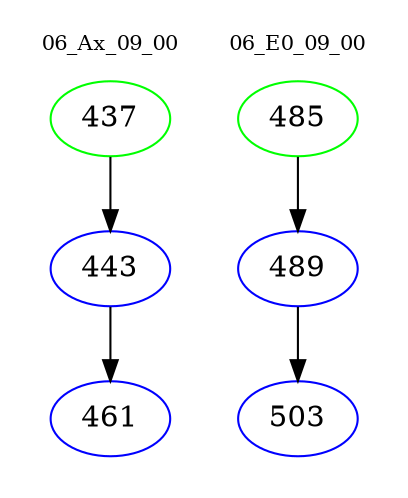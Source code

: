 digraph{
subgraph cluster_0 {
color = white
label = "06_Ax_09_00";
fontsize=10;
T0_437 [label="437", color="green"]
T0_437 -> T0_443 [color="black"]
T0_443 [label="443", color="blue"]
T0_443 -> T0_461 [color="black"]
T0_461 [label="461", color="blue"]
}
subgraph cluster_1 {
color = white
label = "06_E0_09_00";
fontsize=10;
T1_485 [label="485", color="green"]
T1_485 -> T1_489 [color="black"]
T1_489 [label="489", color="blue"]
T1_489 -> T1_503 [color="black"]
T1_503 [label="503", color="blue"]
}
}
